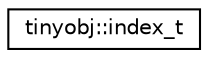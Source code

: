 digraph "Hijerarhija klasa u obliku grafa"
{
  edge [fontname="Helvetica",fontsize="10",labelfontname="Helvetica",labelfontsize="10"];
  node [fontname="Helvetica",fontsize="10",shape=record];
  rankdir="LR";
  Node0 [label="tinyobj::index_t",height=0.2,width=0.4,color="black", fillcolor="white", style="filled",URL="$structtinyobj_1_1index__t.html"];
}
